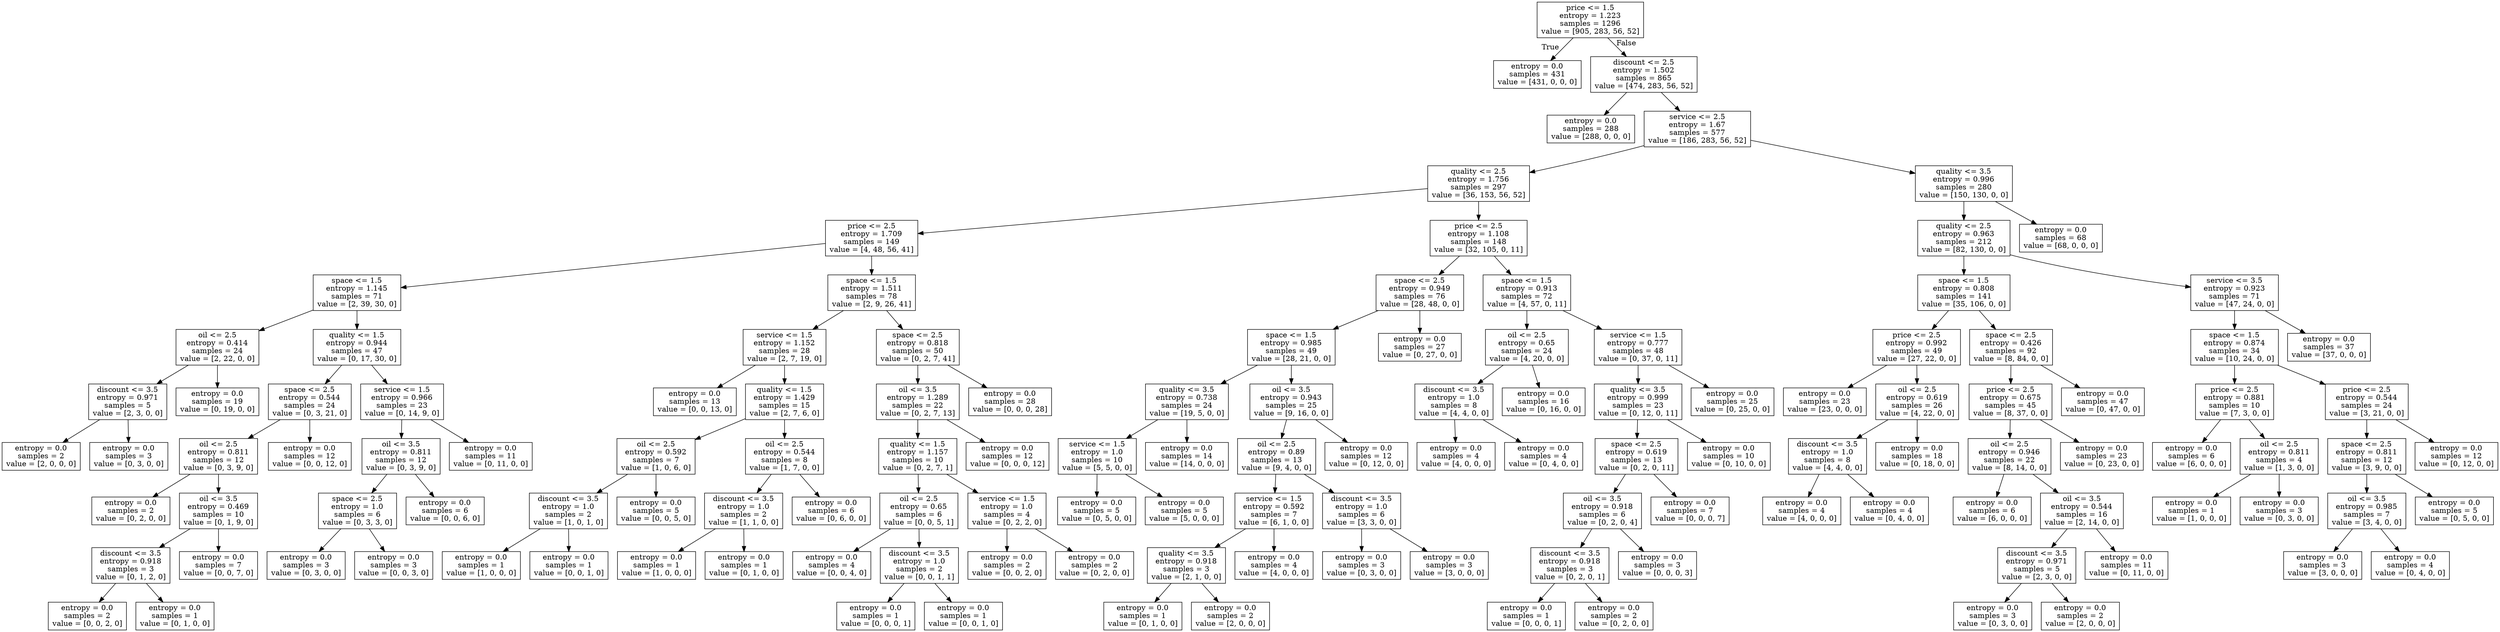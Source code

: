 digraph Tree {
node [shape=box] ;
0 [label="price <= 1.5\nentropy = 1.223\nsamples = 1296\nvalue = [905, 283, 56, 52]"] ;
1 [label="entropy = 0.0\nsamples = 431\nvalue = [431, 0, 0, 0]"] ;
0 -> 1 [labeldistance=2.5, labelangle=45, headlabel="True"] ;
2 [label="discount <= 2.5\nentropy = 1.502\nsamples = 865\nvalue = [474, 283, 56, 52]"] ;
0 -> 2 [labeldistance=2.5, labelangle=-45, headlabel="False"] ;
3 [label="entropy = 0.0\nsamples = 288\nvalue = [288, 0, 0, 0]"] ;
2 -> 3 ;
4 [label="service <= 2.5\nentropy = 1.67\nsamples = 577\nvalue = [186, 283, 56, 52]"] ;
2 -> 4 ;
5 [label="quality <= 2.5\nentropy = 1.756\nsamples = 297\nvalue = [36, 153, 56, 52]"] ;
4 -> 5 ;
6 [label="price <= 2.5\nentropy = 1.709\nsamples = 149\nvalue = [4, 48, 56, 41]"] ;
5 -> 6 ;
7 [label="space <= 1.5\nentropy = 1.145\nsamples = 71\nvalue = [2, 39, 30, 0]"] ;
6 -> 7 ;
8 [label="oil <= 2.5\nentropy = 0.414\nsamples = 24\nvalue = [2, 22, 0, 0]"] ;
7 -> 8 ;
9 [label="discount <= 3.5\nentropy = 0.971\nsamples = 5\nvalue = [2, 3, 0, 0]"] ;
8 -> 9 ;
10 [label="entropy = 0.0\nsamples = 2\nvalue = [2, 0, 0, 0]"] ;
9 -> 10 ;
11 [label="entropy = 0.0\nsamples = 3\nvalue = [0, 3, 0, 0]"] ;
9 -> 11 ;
12 [label="entropy = 0.0\nsamples = 19\nvalue = [0, 19, 0, 0]"] ;
8 -> 12 ;
13 [label="quality <= 1.5\nentropy = 0.944\nsamples = 47\nvalue = [0, 17, 30, 0]"] ;
7 -> 13 ;
14 [label="space <= 2.5\nentropy = 0.544\nsamples = 24\nvalue = [0, 3, 21, 0]"] ;
13 -> 14 ;
15 [label="oil <= 2.5\nentropy = 0.811\nsamples = 12\nvalue = [0, 3, 9, 0]"] ;
14 -> 15 ;
16 [label="entropy = 0.0\nsamples = 2\nvalue = [0, 2, 0, 0]"] ;
15 -> 16 ;
17 [label="oil <= 3.5\nentropy = 0.469\nsamples = 10\nvalue = [0, 1, 9, 0]"] ;
15 -> 17 ;
18 [label="discount <= 3.5\nentropy = 0.918\nsamples = 3\nvalue = [0, 1, 2, 0]"] ;
17 -> 18 ;
19 [label="entropy = 0.0\nsamples = 2\nvalue = [0, 0, 2, 0]"] ;
18 -> 19 ;
20 [label="entropy = 0.0\nsamples = 1\nvalue = [0, 1, 0, 0]"] ;
18 -> 20 ;
21 [label="entropy = 0.0\nsamples = 7\nvalue = [0, 0, 7, 0]"] ;
17 -> 21 ;
22 [label="entropy = 0.0\nsamples = 12\nvalue = [0, 0, 12, 0]"] ;
14 -> 22 ;
23 [label="service <= 1.5\nentropy = 0.966\nsamples = 23\nvalue = [0, 14, 9, 0]"] ;
13 -> 23 ;
24 [label="oil <= 3.5\nentropy = 0.811\nsamples = 12\nvalue = [0, 3, 9, 0]"] ;
23 -> 24 ;
25 [label="space <= 2.5\nentropy = 1.0\nsamples = 6\nvalue = [0, 3, 3, 0]"] ;
24 -> 25 ;
26 [label="entropy = 0.0\nsamples = 3\nvalue = [0, 3, 0, 0]"] ;
25 -> 26 ;
27 [label="entropy = 0.0\nsamples = 3\nvalue = [0, 0, 3, 0]"] ;
25 -> 27 ;
28 [label="entropy = 0.0\nsamples = 6\nvalue = [0, 0, 6, 0]"] ;
24 -> 28 ;
29 [label="entropy = 0.0\nsamples = 11\nvalue = [0, 11, 0, 0]"] ;
23 -> 29 ;
30 [label="space <= 1.5\nentropy = 1.511\nsamples = 78\nvalue = [2, 9, 26, 41]"] ;
6 -> 30 ;
31 [label="service <= 1.5\nentropy = 1.152\nsamples = 28\nvalue = [2, 7, 19, 0]"] ;
30 -> 31 ;
32 [label="entropy = 0.0\nsamples = 13\nvalue = [0, 0, 13, 0]"] ;
31 -> 32 ;
33 [label="quality <= 1.5\nentropy = 1.429\nsamples = 15\nvalue = [2, 7, 6, 0]"] ;
31 -> 33 ;
34 [label="oil <= 2.5\nentropy = 0.592\nsamples = 7\nvalue = [1, 0, 6, 0]"] ;
33 -> 34 ;
35 [label="discount <= 3.5\nentropy = 1.0\nsamples = 2\nvalue = [1, 0, 1, 0]"] ;
34 -> 35 ;
36 [label="entropy = 0.0\nsamples = 1\nvalue = [1, 0, 0, 0]"] ;
35 -> 36 ;
37 [label="entropy = 0.0\nsamples = 1\nvalue = [0, 0, 1, 0]"] ;
35 -> 37 ;
38 [label="entropy = 0.0\nsamples = 5\nvalue = [0, 0, 5, 0]"] ;
34 -> 38 ;
39 [label="oil <= 2.5\nentropy = 0.544\nsamples = 8\nvalue = [1, 7, 0, 0]"] ;
33 -> 39 ;
40 [label="discount <= 3.5\nentropy = 1.0\nsamples = 2\nvalue = [1, 1, 0, 0]"] ;
39 -> 40 ;
41 [label="entropy = 0.0\nsamples = 1\nvalue = [1, 0, 0, 0]"] ;
40 -> 41 ;
42 [label="entropy = 0.0\nsamples = 1\nvalue = [0, 1, 0, 0]"] ;
40 -> 42 ;
43 [label="entropy = 0.0\nsamples = 6\nvalue = [0, 6, 0, 0]"] ;
39 -> 43 ;
44 [label="space <= 2.5\nentropy = 0.818\nsamples = 50\nvalue = [0, 2, 7, 41]"] ;
30 -> 44 ;
45 [label="oil <= 3.5\nentropy = 1.289\nsamples = 22\nvalue = [0, 2, 7, 13]"] ;
44 -> 45 ;
46 [label="quality <= 1.5\nentropy = 1.157\nsamples = 10\nvalue = [0, 2, 7, 1]"] ;
45 -> 46 ;
47 [label="oil <= 2.5\nentropy = 0.65\nsamples = 6\nvalue = [0, 0, 5, 1]"] ;
46 -> 47 ;
48 [label="entropy = 0.0\nsamples = 4\nvalue = [0, 0, 4, 0]"] ;
47 -> 48 ;
49 [label="discount <= 3.5\nentropy = 1.0\nsamples = 2\nvalue = [0, 0, 1, 1]"] ;
47 -> 49 ;
50 [label="entropy = 0.0\nsamples = 1\nvalue = [0, 0, 0, 1]"] ;
49 -> 50 ;
51 [label="entropy = 0.0\nsamples = 1\nvalue = [0, 0, 1, 0]"] ;
49 -> 51 ;
52 [label="service <= 1.5\nentropy = 1.0\nsamples = 4\nvalue = [0, 2, 2, 0]"] ;
46 -> 52 ;
53 [label="entropy = 0.0\nsamples = 2\nvalue = [0, 0, 2, 0]"] ;
52 -> 53 ;
54 [label="entropy = 0.0\nsamples = 2\nvalue = [0, 2, 0, 0]"] ;
52 -> 54 ;
55 [label="entropy = 0.0\nsamples = 12\nvalue = [0, 0, 0, 12]"] ;
45 -> 55 ;
56 [label="entropy = 0.0\nsamples = 28\nvalue = [0, 0, 0, 28]"] ;
44 -> 56 ;
57 [label="price <= 2.5\nentropy = 1.108\nsamples = 148\nvalue = [32, 105, 0, 11]"] ;
5 -> 57 ;
58 [label="space <= 2.5\nentropy = 0.949\nsamples = 76\nvalue = [28, 48, 0, 0]"] ;
57 -> 58 ;
59 [label="space <= 1.5\nentropy = 0.985\nsamples = 49\nvalue = [28, 21, 0, 0]"] ;
58 -> 59 ;
60 [label="quality <= 3.5\nentropy = 0.738\nsamples = 24\nvalue = [19, 5, 0, 0]"] ;
59 -> 60 ;
61 [label="service <= 1.5\nentropy = 1.0\nsamples = 10\nvalue = [5, 5, 0, 0]"] ;
60 -> 61 ;
62 [label="entropy = 0.0\nsamples = 5\nvalue = [0, 5, 0, 0]"] ;
61 -> 62 ;
63 [label="entropy = 0.0\nsamples = 5\nvalue = [5, 0, 0, 0]"] ;
61 -> 63 ;
64 [label="entropy = 0.0\nsamples = 14\nvalue = [14, 0, 0, 0]"] ;
60 -> 64 ;
65 [label="oil <= 3.5\nentropy = 0.943\nsamples = 25\nvalue = [9, 16, 0, 0]"] ;
59 -> 65 ;
66 [label="oil <= 2.5\nentropy = 0.89\nsamples = 13\nvalue = [9, 4, 0, 0]"] ;
65 -> 66 ;
67 [label="service <= 1.5\nentropy = 0.592\nsamples = 7\nvalue = [6, 1, 0, 0]"] ;
66 -> 67 ;
68 [label="quality <= 3.5\nentropy = 0.918\nsamples = 3\nvalue = [2, 1, 0, 0]"] ;
67 -> 68 ;
69 [label="entropy = 0.0\nsamples = 1\nvalue = [0, 1, 0, 0]"] ;
68 -> 69 ;
70 [label="entropy = 0.0\nsamples = 2\nvalue = [2, 0, 0, 0]"] ;
68 -> 70 ;
71 [label="entropy = 0.0\nsamples = 4\nvalue = [4, 0, 0, 0]"] ;
67 -> 71 ;
72 [label="discount <= 3.5\nentropy = 1.0\nsamples = 6\nvalue = [3, 3, 0, 0]"] ;
66 -> 72 ;
73 [label="entropy = 0.0\nsamples = 3\nvalue = [0, 3, 0, 0]"] ;
72 -> 73 ;
74 [label="entropy = 0.0\nsamples = 3\nvalue = [3, 0, 0, 0]"] ;
72 -> 74 ;
75 [label="entropy = 0.0\nsamples = 12\nvalue = [0, 12, 0, 0]"] ;
65 -> 75 ;
76 [label="entropy = 0.0\nsamples = 27\nvalue = [0, 27, 0, 0]"] ;
58 -> 76 ;
77 [label="space <= 1.5\nentropy = 0.913\nsamples = 72\nvalue = [4, 57, 0, 11]"] ;
57 -> 77 ;
78 [label="oil <= 2.5\nentropy = 0.65\nsamples = 24\nvalue = [4, 20, 0, 0]"] ;
77 -> 78 ;
79 [label="discount <= 3.5\nentropy = 1.0\nsamples = 8\nvalue = [4, 4, 0, 0]"] ;
78 -> 79 ;
80 [label="entropy = 0.0\nsamples = 4\nvalue = [4, 0, 0, 0]"] ;
79 -> 80 ;
81 [label="entropy = 0.0\nsamples = 4\nvalue = [0, 4, 0, 0]"] ;
79 -> 81 ;
82 [label="entropy = 0.0\nsamples = 16\nvalue = [0, 16, 0, 0]"] ;
78 -> 82 ;
83 [label="service <= 1.5\nentropy = 0.777\nsamples = 48\nvalue = [0, 37, 0, 11]"] ;
77 -> 83 ;
84 [label="quality <= 3.5\nentropy = 0.999\nsamples = 23\nvalue = [0, 12, 0, 11]"] ;
83 -> 84 ;
85 [label="space <= 2.5\nentropy = 0.619\nsamples = 13\nvalue = [0, 2, 0, 11]"] ;
84 -> 85 ;
86 [label="oil <= 3.5\nentropy = 0.918\nsamples = 6\nvalue = [0, 2, 0, 4]"] ;
85 -> 86 ;
87 [label="discount <= 3.5\nentropy = 0.918\nsamples = 3\nvalue = [0, 2, 0, 1]"] ;
86 -> 87 ;
88 [label="entropy = 0.0\nsamples = 1\nvalue = [0, 0, 0, 1]"] ;
87 -> 88 ;
89 [label="entropy = 0.0\nsamples = 2\nvalue = [0, 2, 0, 0]"] ;
87 -> 89 ;
90 [label="entropy = 0.0\nsamples = 3\nvalue = [0, 0, 0, 3]"] ;
86 -> 90 ;
91 [label="entropy = 0.0\nsamples = 7\nvalue = [0, 0, 0, 7]"] ;
85 -> 91 ;
92 [label="entropy = 0.0\nsamples = 10\nvalue = [0, 10, 0, 0]"] ;
84 -> 92 ;
93 [label="entropy = 0.0\nsamples = 25\nvalue = [0, 25, 0, 0]"] ;
83 -> 93 ;
94 [label="quality <= 3.5\nentropy = 0.996\nsamples = 280\nvalue = [150, 130, 0, 0]"] ;
4 -> 94 ;
95 [label="quality <= 2.5\nentropy = 0.963\nsamples = 212\nvalue = [82, 130, 0, 0]"] ;
94 -> 95 ;
96 [label="space <= 1.5\nentropy = 0.808\nsamples = 141\nvalue = [35, 106, 0, 0]"] ;
95 -> 96 ;
97 [label="price <= 2.5\nentropy = 0.992\nsamples = 49\nvalue = [27, 22, 0, 0]"] ;
96 -> 97 ;
98 [label="entropy = 0.0\nsamples = 23\nvalue = [23, 0, 0, 0]"] ;
97 -> 98 ;
99 [label="oil <= 2.5\nentropy = 0.619\nsamples = 26\nvalue = [4, 22, 0, 0]"] ;
97 -> 99 ;
100 [label="discount <= 3.5\nentropy = 1.0\nsamples = 8\nvalue = [4, 4, 0, 0]"] ;
99 -> 100 ;
101 [label="entropy = 0.0\nsamples = 4\nvalue = [4, 0, 0, 0]"] ;
100 -> 101 ;
102 [label="entropy = 0.0\nsamples = 4\nvalue = [0, 4, 0, 0]"] ;
100 -> 102 ;
103 [label="entropy = 0.0\nsamples = 18\nvalue = [0, 18, 0, 0]"] ;
99 -> 103 ;
104 [label="space <= 2.5\nentropy = 0.426\nsamples = 92\nvalue = [8, 84, 0, 0]"] ;
96 -> 104 ;
105 [label="price <= 2.5\nentropy = 0.675\nsamples = 45\nvalue = [8, 37, 0, 0]"] ;
104 -> 105 ;
106 [label="oil <= 2.5\nentropy = 0.946\nsamples = 22\nvalue = [8, 14, 0, 0]"] ;
105 -> 106 ;
107 [label="entropy = 0.0\nsamples = 6\nvalue = [6, 0, 0, 0]"] ;
106 -> 107 ;
108 [label="oil <= 3.5\nentropy = 0.544\nsamples = 16\nvalue = [2, 14, 0, 0]"] ;
106 -> 108 ;
109 [label="discount <= 3.5\nentropy = 0.971\nsamples = 5\nvalue = [2, 3, 0, 0]"] ;
108 -> 109 ;
110 [label="entropy = 0.0\nsamples = 3\nvalue = [0, 3, 0, 0]"] ;
109 -> 110 ;
111 [label="entropy = 0.0\nsamples = 2\nvalue = [2, 0, 0, 0]"] ;
109 -> 111 ;
112 [label="entropy = 0.0\nsamples = 11\nvalue = [0, 11, 0, 0]"] ;
108 -> 112 ;
113 [label="entropy = 0.0\nsamples = 23\nvalue = [0, 23, 0, 0]"] ;
105 -> 113 ;
114 [label="entropy = 0.0\nsamples = 47\nvalue = [0, 47, 0, 0]"] ;
104 -> 114 ;
115 [label="service <= 3.5\nentropy = 0.923\nsamples = 71\nvalue = [47, 24, 0, 0]"] ;
95 -> 115 ;
116 [label="space <= 1.5\nentropy = 0.874\nsamples = 34\nvalue = [10, 24, 0, 0]"] ;
115 -> 116 ;
117 [label="price <= 2.5\nentropy = 0.881\nsamples = 10\nvalue = [7, 3, 0, 0]"] ;
116 -> 117 ;
118 [label="entropy = 0.0\nsamples = 6\nvalue = [6, 0, 0, 0]"] ;
117 -> 118 ;
119 [label="oil <= 2.5\nentropy = 0.811\nsamples = 4\nvalue = [1, 3, 0, 0]"] ;
117 -> 119 ;
120 [label="entropy = 0.0\nsamples = 1\nvalue = [1, 0, 0, 0]"] ;
119 -> 120 ;
121 [label="entropy = 0.0\nsamples = 3\nvalue = [0, 3, 0, 0]"] ;
119 -> 121 ;
122 [label="price <= 2.5\nentropy = 0.544\nsamples = 24\nvalue = [3, 21, 0, 0]"] ;
116 -> 122 ;
123 [label="space <= 2.5\nentropy = 0.811\nsamples = 12\nvalue = [3, 9, 0, 0]"] ;
122 -> 123 ;
124 [label="oil <= 3.5\nentropy = 0.985\nsamples = 7\nvalue = [3, 4, 0, 0]"] ;
123 -> 124 ;
125 [label="entropy = 0.0\nsamples = 3\nvalue = [3, 0, 0, 0]"] ;
124 -> 125 ;
126 [label="entropy = 0.0\nsamples = 4\nvalue = [0, 4, 0, 0]"] ;
124 -> 126 ;
127 [label="entropy = 0.0\nsamples = 5\nvalue = [0, 5, 0, 0]"] ;
123 -> 127 ;
128 [label="entropy = 0.0\nsamples = 12\nvalue = [0, 12, 0, 0]"] ;
122 -> 128 ;
129 [label="entropy = 0.0\nsamples = 37\nvalue = [37, 0, 0, 0]"] ;
115 -> 129 ;
130 [label="entropy = 0.0\nsamples = 68\nvalue = [68, 0, 0, 0]"] ;
94 -> 130 ;
}
